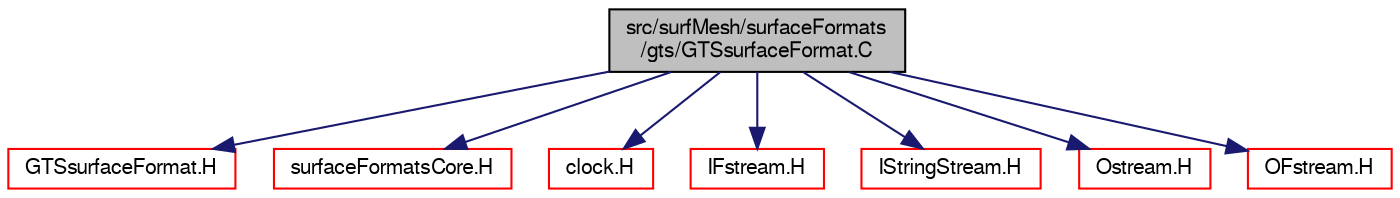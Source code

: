 digraph "src/surfMesh/surfaceFormats/gts/GTSsurfaceFormat.C"
{
  bgcolor="transparent";
  edge [fontname="FreeSans",fontsize="10",labelfontname="FreeSans",labelfontsize="10"];
  node [fontname="FreeSans",fontsize="10",shape=record];
  Node0 [label="src/surfMesh/surfaceFormats\l/gts/GTSsurfaceFormat.C",height=0.2,width=0.4,color="black", fillcolor="grey75", style="filled", fontcolor="black"];
  Node0 -> Node1 [color="midnightblue",fontsize="10",style="solid",fontname="FreeSans"];
  Node1 [label="GTSsurfaceFormat.H",height=0.2,width=0.4,color="red",URL="$a15110.html"];
  Node0 -> Node175 [color="midnightblue",fontsize="10",style="solid",fontname="FreeSans"];
  Node175 [label="surfaceFormatsCore.H",height=0.2,width=0.4,color="red",URL="$a15215.html"];
  Node0 -> Node180 [color="midnightblue",fontsize="10",style="solid",fontname="FreeSans"];
  Node180 [label="clock.H",height=0.2,width=0.4,color="red",URL="$a10205.html"];
  Node0 -> Node182 [color="midnightblue",fontsize="10",style="solid",fontname="FreeSans"];
  Node182 [label="IFstream.H",height=0.2,width=0.4,color="red",URL="$a09059.html"];
  Node0 -> Node184 [color="midnightblue",fontsize="10",style="solid",fontname="FreeSans"];
  Node184 [label="IStringStream.H",height=0.2,width=0.4,color="red",URL="$a09209.html"];
  Node0 -> Node26 [color="midnightblue",fontsize="10",style="solid",fontname="FreeSans"];
  Node26 [label="Ostream.H",height=0.2,width=0.4,color="red",URL="$a09098.html"];
  Node0 -> Node186 [color="midnightblue",fontsize="10",style="solid",fontname="FreeSans"];
  Node186 [label="OFstream.H",height=0.2,width=0.4,color="red",URL="$a09065.html"];
}
